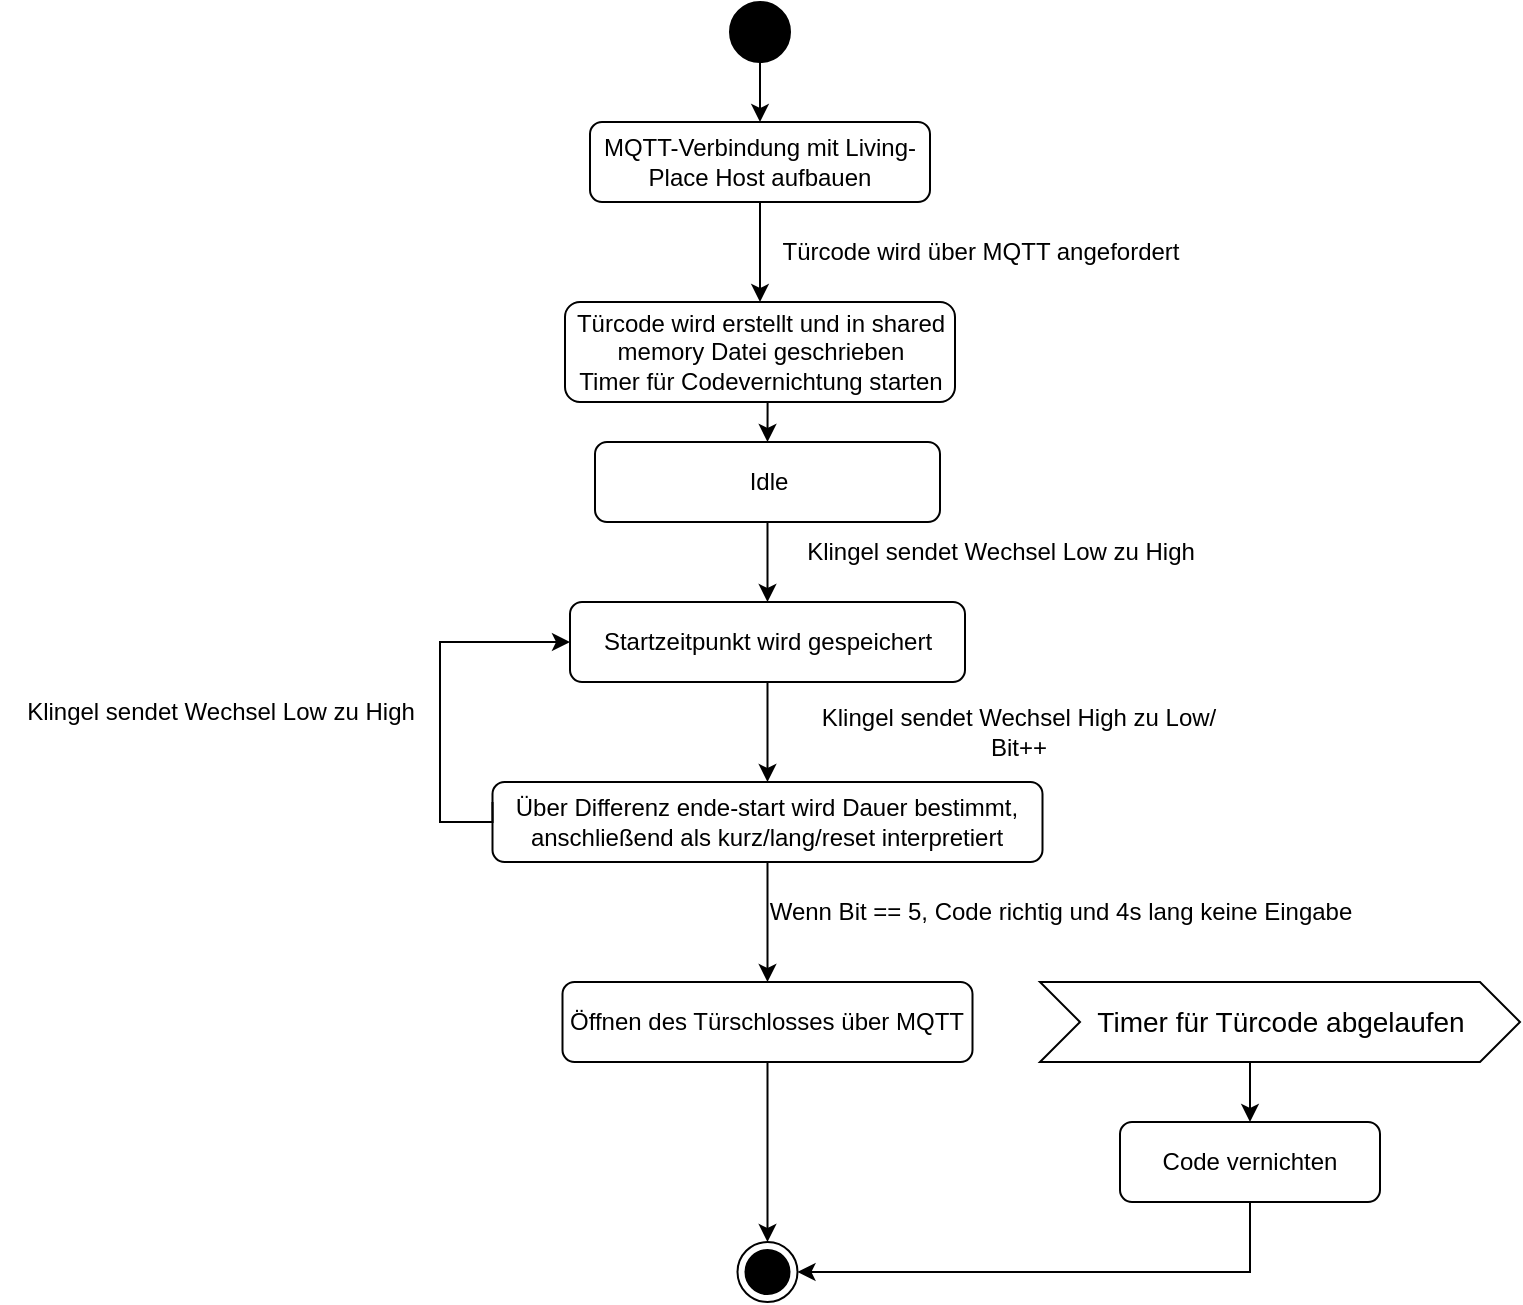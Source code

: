 <mxfile version="20.0.1" type="device"><diagram id="C5RBs43oDa-KdzZeNtuy" name="Page-1"><mxGraphModel dx="2605" dy="881" grid="1" gridSize="10" guides="1" tooltips="1" connect="1" arrows="1" fold="1" page="1" pageScale="1" pageWidth="827" pageHeight="1169" math="0" shadow="0"><root><mxCell id="WIyWlLk6GJQsqaUBKTNV-0"/><mxCell id="WIyWlLk6GJQsqaUBKTNV-1" parent="WIyWlLk6GJQsqaUBKTNV-0"/><mxCell id="ezMzhExrm87hg9vbTH7R-3" style="edgeStyle=orthogonalEdgeStyle;rounded=0;orthogonalLoop=1;jettySize=auto;html=1;exitX=0.5;exitY=1;exitDx=0;exitDy=0;entryX=0.5;entryY=0;entryDx=0;entryDy=0;" parent="WIyWlLk6GJQsqaUBKTNV-1" source="WIyWlLk6GJQsqaUBKTNV-3" target="ezMzhExrm87hg9vbTH7R-2" edge="1"><mxGeometry relative="1" as="geometry"/></mxCell><mxCell id="WIyWlLk6GJQsqaUBKTNV-3" value="MQTT-Verbindung mit Living-Place Host aufbauen" style="rounded=1;whiteSpace=wrap;html=1;fontSize=12;glass=0;strokeWidth=1;shadow=0;" parent="WIyWlLk6GJQsqaUBKTNV-1" vertex="1"><mxGeometry x="135" y="60" width="170" height="40" as="geometry"/></mxCell><mxCell id="ezMzhExrm87hg9vbTH7R-1" style="edgeStyle=orthogonalEdgeStyle;rounded=0;orthogonalLoop=1;jettySize=auto;html=1;exitX=0.5;exitY=1;exitDx=0;exitDy=0;entryX=0.5;entryY=0;entryDx=0;entryDy=0;" parent="WIyWlLk6GJQsqaUBKTNV-1" source="ezMzhExrm87hg9vbTH7R-0" target="WIyWlLk6GJQsqaUBKTNV-3" edge="1"><mxGeometry relative="1" as="geometry"/></mxCell><mxCell id="ezMzhExrm87hg9vbTH7R-0" value="" style="ellipse;fillColor=strokeColor;" parent="WIyWlLk6GJQsqaUBKTNV-1" vertex="1"><mxGeometry x="205" width="30" height="30" as="geometry"/></mxCell><mxCell id="ezMzhExrm87hg9vbTH7R-2" value="Türcode wird erstellt und in shared memory Datei geschrieben&lt;br&gt;Timer für Codevernichtung starten" style="rounded=1;whiteSpace=wrap;html=1;fontSize=12;glass=0;strokeWidth=1;shadow=0;" parent="WIyWlLk6GJQsqaUBKTNV-1" vertex="1"><mxGeometry x="122.5" y="150" width="195" height="50" as="geometry"/></mxCell><mxCell id="ezMzhExrm87hg9vbTH7R-4" value="Türcode wird über MQTT angefordert" style="text;html=1;align=center;verticalAlign=middle;resizable=0;points=[];autosize=1;strokeColor=none;fillColor=none;" parent="WIyWlLk6GJQsqaUBKTNV-1" vertex="1"><mxGeometry x="220" y="110" width="220" height="30" as="geometry"/></mxCell><mxCell id="ezMzhExrm87hg9vbTH7R-12" style="edgeStyle=orthogonalEdgeStyle;rounded=0;orthogonalLoop=1;jettySize=auto;html=1;exitX=0.5;exitY=1;exitDx=0;exitDy=0;entryX=0.5;entryY=0;entryDx=0;entryDy=0;" parent="WIyWlLk6GJQsqaUBKTNV-1" source="ezMzhExrm87hg9vbTH7R-2" target="ezMzhExrm87hg9vbTH7R-19" edge="1"><mxGeometry relative="1" as="geometry"><mxPoint x="220" y="280" as="sourcePoint"/></mxGeometry></mxCell><mxCell id="ezMzhExrm87hg9vbTH7R-17" style="edgeStyle=orthogonalEdgeStyle;rounded=0;orthogonalLoop=1;jettySize=auto;html=1;exitX=0.5;exitY=1;exitDx=0;exitDy=0;entryX=0.5;entryY=0;entryDx=0;entryDy=0;" parent="WIyWlLk6GJQsqaUBKTNV-1" source="ezMzhExrm87hg9vbTH7R-11" target="ezMzhExrm87hg9vbTH7R-16" edge="1"><mxGeometry relative="1" as="geometry"/></mxCell><mxCell id="ezMzhExrm87hg9vbTH7R-11" value="Startzeitpunkt wird gespeichert" style="rounded=1;whiteSpace=wrap;html=1;fontSize=12;glass=0;strokeWidth=1;shadow=0;" parent="WIyWlLk6GJQsqaUBKTNV-1" vertex="1"><mxGeometry x="125" y="300" width="197.5" height="40" as="geometry"/></mxCell><mxCell id="ezMzhExrm87hg9vbTH7R-14" value="&lt;span style=&quot;&quot;&gt;Klingel sendet Wechsel High zu Low/&lt;br&gt;Bit++&lt;br&gt;&lt;/span&gt;" style="text;html=1;align=center;verticalAlign=middle;resizable=0;points=[];autosize=1;strokeColor=none;fillColor=none;" parent="WIyWlLk6GJQsqaUBKTNV-1" vertex="1"><mxGeometry x="243.75" y="350" width="210" height="30" as="geometry"/></mxCell><mxCell id="ezMzhExrm87hg9vbTH7R-15" value="&lt;span style=&quot;&quot;&gt;Klingel sendet Wechsel Low zu High&lt;/span&gt;" style="text;html=1;align=center;verticalAlign=middle;resizable=0;points=[];autosize=1;strokeColor=none;fillColor=none;" parent="WIyWlLk6GJQsqaUBKTNV-1" vertex="1"><mxGeometry x="230" y="260" width="220" height="30" as="geometry"/></mxCell><mxCell id="ezMzhExrm87hg9vbTH7R-24" style="edgeStyle=orthogonalEdgeStyle;rounded=0;orthogonalLoop=1;jettySize=auto;html=1;exitX=0.5;exitY=1;exitDx=0;exitDy=0;entryX=0.5;entryY=0;entryDx=0;entryDy=0;" parent="WIyWlLk6GJQsqaUBKTNV-1" source="ezMzhExrm87hg9vbTH7R-16" target="ezMzhExrm87hg9vbTH7R-23" edge="1"><mxGeometry relative="1" as="geometry"/></mxCell><mxCell id="ezMzhExrm87hg9vbTH7R-16" value="Über Differenz ende-start wird Dauer bestimmt, anschließend als kurz/lang/reset interpretiert" style="rounded=1;whiteSpace=wrap;html=1;fontSize=12;glass=0;strokeWidth=1;shadow=0;" parent="WIyWlLk6GJQsqaUBKTNV-1" vertex="1"><mxGeometry x="86.25" y="390" width="275" height="40" as="geometry"/></mxCell><mxCell id="ezMzhExrm87hg9vbTH7R-22" style="edgeStyle=orthogonalEdgeStyle;rounded=0;orthogonalLoop=1;jettySize=auto;html=1;exitX=0.5;exitY=1;exitDx=0;exitDy=0;entryX=0.5;entryY=0;entryDx=0;entryDy=0;" parent="WIyWlLk6GJQsqaUBKTNV-1" source="ezMzhExrm87hg9vbTH7R-19" target="ezMzhExrm87hg9vbTH7R-11" edge="1"><mxGeometry relative="1" as="geometry"/></mxCell><mxCell id="ezMzhExrm87hg9vbTH7R-19" value="Idle" style="rounded=1;whiteSpace=wrap;html=1;fontSize=12;glass=0;strokeWidth=1;shadow=0;" parent="WIyWlLk6GJQsqaUBKTNV-1" vertex="1"><mxGeometry x="137.5" y="220" width="172.5" height="40" as="geometry"/></mxCell><mxCell id="ezMzhExrm87hg9vbTH7R-20" value="" style="edgeStyle=orthogonalEdgeStyle;rounded=0;orthogonalLoop=1;jettySize=auto;html=1;exitX=0;exitY=0.25;exitDx=0;exitDy=0;endArrow=classic;entryX=0;entryY=0.5;entryDx=0;entryDy=0;endFill=1;" parent="WIyWlLk6GJQsqaUBKTNV-1" source="ezMzhExrm87hg9vbTH7R-16" target="ezMzhExrm87hg9vbTH7R-11" edge="1"><mxGeometry relative="1" as="geometry"><mxPoint x="320" y="430" as="sourcePoint"/><mxPoint x="120" y="310" as="targetPoint"/><Array as="points"><mxPoint x="86" y="410"/><mxPoint x="60" y="410"/><mxPoint x="60" y="320"/></Array></mxGeometry></mxCell><mxCell id="ezMzhExrm87hg9vbTH7R-27" style="edgeStyle=orthogonalEdgeStyle;rounded=0;orthogonalLoop=1;jettySize=auto;html=1;exitX=0.5;exitY=1;exitDx=0;exitDy=0;entryX=0.5;entryY=0;entryDx=0;entryDy=0;" parent="WIyWlLk6GJQsqaUBKTNV-1" source="ezMzhExrm87hg9vbTH7R-23" target="ezMzhExrm87hg9vbTH7R-26" edge="1"><mxGeometry relative="1" as="geometry"/></mxCell><mxCell id="ezMzhExrm87hg9vbTH7R-23" value="Öffnen des Türschlosses über MQTT" style="rounded=1;whiteSpace=wrap;html=1;fontSize=12;glass=0;strokeWidth=1;shadow=0;" parent="WIyWlLk6GJQsqaUBKTNV-1" vertex="1"><mxGeometry x="121.25" y="490" width="205" height="40" as="geometry"/></mxCell><mxCell id="ezMzhExrm87hg9vbTH7R-25" value="Wenn Bit == 5, Code richtig und 4s lang keine Eingabe" style="text;html=1;align=center;verticalAlign=middle;resizable=0;points=[];autosize=1;strokeColor=none;fillColor=none;" parent="WIyWlLk6GJQsqaUBKTNV-1" vertex="1"><mxGeometry x="215" y="445" width="310" height="20" as="geometry"/></mxCell><mxCell id="ezMzhExrm87hg9vbTH7R-26" value="" style="ellipse;html=1;shape=endState;fillColor=strokeColor;" parent="WIyWlLk6GJQsqaUBKTNV-1" vertex="1"><mxGeometry x="208.75" y="620" width="30" height="30" as="geometry"/></mxCell><mxCell id="ezMzhExrm87hg9vbTH7R-30" style="edgeStyle=orthogonalEdgeStyle;rounded=0;orthogonalLoop=1;jettySize=auto;html=1;exitX=0;exitY=0;exitDx=110;exitDy=40;exitPerimeter=0;entryX=0.5;entryY=0;entryDx=0;entryDy=0;" parent="WIyWlLk6GJQsqaUBKTNV-1" source="ezMzhExrm87hg9vbTH7R-28" target="ezMzhExrm87hg9vbTH7R-29" edge="1"><mxGeometry relative="1" as="geometry"/></mxCell><mxCell id="ezMzhExrm87hg9vbTH7R-28" value="Timer für Türcode abgelaufen" style="html=1;shape=mxgraph.infographic.ribbonSimple;notch1=20;notch2=20;align=center;verticalAlign=middle;fontSize=14;fontStyle=0;fillColor=#FFFFFF;" parent="WIyWlLk6GJQsqaUBKTNV-1" vertex="1"><mxGeometry x="360" y="490" width="240" height="40" as="geometry"/></mxCell><mxCell id="ezMzhExrm87hg9vbTH7R-31" style="edgeStyle=orthogonalEdgeStyle;rounded=0;orthogonalLoop=1;jettySize=auto;html=1;exitX=0.5;exitY=1;exitDx=0;exitDy=0;entryX=1;entryY=0.5;entryDx=0;entryDy=0;" parent="WIyWlLk6GJQsqaUBKTNV-1" source="ezMzhExrm87hg9vbTH7R-29" target="ezMzhExrm87hg9vbTH7R-26" edge="1"><mxGeometry relative="1" as="geometry"/></mxCell><mxCell id="ezMzhExrm87hg9vbTH7R-29" value="Code vernichten" style="rounded=1;whiteSpace=wrap;html=1;fontSize=12;glass=0;strokeWidth=1;shadow=0;" parent="WIyWlLk6GJQsqaUBKTNV-1" vertex="1"><mxGeometry x="400" y="560" width="130" height="40" as="geometry"/></mxCell><mxCell id="zVNcMf6MpLtG7f_UHhUY-0" value="&lt;span style=&quot;&quot;&gt;Klingel sendet Wechsel Low zu High&lt;/span&gt;" style="text;html=1;align=center;verticalAlign=middle;resizable=0;points=[];autosize=1;strokeColor=none;fillColor=none;" vertex="1" parent="WIyWlLk6GJQsqaUBKTNV-1"><mxGeometry x="-160" y="340" width="220" height="30" as="geometry"/></mxCell></root></mxGraphModel></diagram></mxfile>